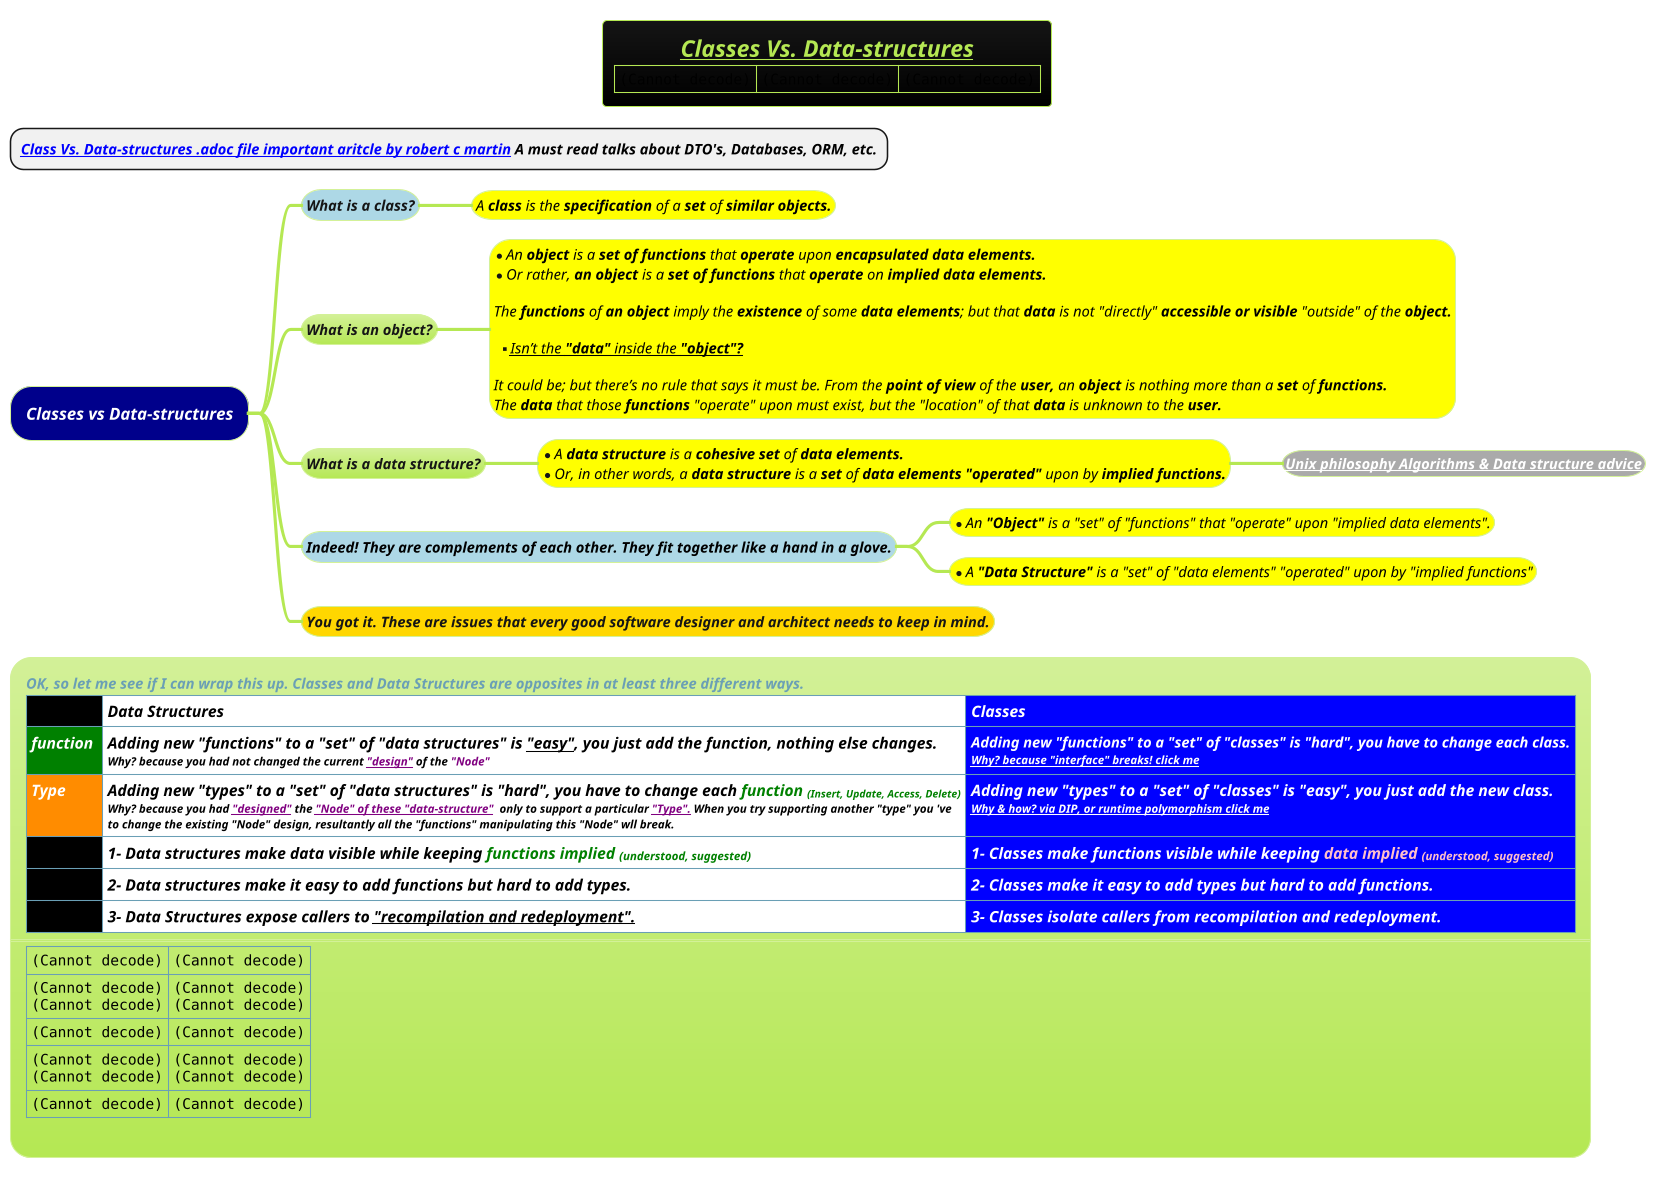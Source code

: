 @startmindmap
title =<i><b><u><size:18>Classes Vs. Data-structures \n|<img:images/img_19.png{scale=.85}>|<img:images/img_21.png{scale=.85}>|<img:images/img_23.png{scale=.84}>|

* <b><i>[[docs/books/1-books-backlog/data-structure-and-algorithm/classes-vs-data-structres.adoc Class Vs. Data-structures .adoc file important aritcle by robert c martin]] A must read talks about DTO's, Databases, ORM, etc.
!theme hacker

*[#darkblue] <i><color #white>Classes vs Data-structures
**[#lightblue] <i>What is a **class**?
***[#yellow] <i><color #black><size:14>A **class** is the **specification** of a **set** of <b>similar objects.
** <i>What is an **object**?

***[#yellow]:*<i><color #black><size:14>An **object** is a **set of functions** that **operate** upon <b>encapsulated data elements.
*<i><color #black><size:14>Or rather, **an object** is a **set of functions** that **operate** on <b>implied data elements.

<i><color #black><size:14>The **functions** of **an object** imply the **existence** of some **data elements**; but that **data** is not "directly" **accessible or visible** "outside" of the <b>object.

**<u><i><color #black><size:14>Isn’t the **"data"** inside the <b>"object"?

<i><color #black><size:14>It could be; but there’s no rule that says it must be. From the **point of view** of the **user,** an **object** is nothing more than a **set** of <b>functions.
<i><color #black><size:14>The **data** that those **functions** "operate" upon must exist, but the "location" of that **data** is unknown to the <b>user.;

** <i>What is a **data structure**?
***[#yellow]:*<i><color #black><size:14>A **data structure** is a **cohesive set** of <b>data elements.
*<i><color #black><size:14>Or, in other words, a **data structure** is a **set** of **data elements** **"operated"** upon by <b>implied functions.;
****[#a] <i><color #black><size:14><b>[[docs/books/1-books-backlog/data-structure-and-algorithm/images/img_41.png Unix philosophy Algorithms & Data structure advice]]
**[#lightblue] <i><color #black><size:14>Indeed! They are complements of each other. They fit together like a hand in a glove.
***[#yellow] *<i><color #black><size:14>An **"Object"** is a "set" of "functions" that "operate" upon "implied data elements".
***[#yellow] *<i><color #black><size:14>A **"Data Structure"** is a "set" of "data elements" "operated" upon by "implied functions"

**[#gold] <i>**You got it. These are issues that every good software designer and architect needs to keep in mind.**
*:<i><color #w><size:14>OK, so let me see if I can wrap this up. Classes and Data Structures are opposites in at least three different ways.
|<#black><color #white><i><size:15> |<#white><color #black><i><size:15>Data Structures |<#blue><color #white><i><size:15>Classes|
|<#green><color #white><i><size:15>function |<#white><color #black><i><size:15>Adding new "functions" to a "set" of "data structures" is <u>"easy"</u>, you just add the function, nothing else changes.\n<color #black><i><size:11>Why? because you had not changed the current <u><color #purple>"design"</u> of the <color #purple>"Node" |<#blue><color #white><i><size:14>Adding new "functions" to a "set" of "classes" is "hard", you have to change each class.\n<color #white><i><size:11>[[docs/3-programming-languages/Venkat-Subramaniam/images/img_170.png Why? because "interface" breaks! click me]]|
|<#darkorange><color #white><i><size:15>Type |<#white><color #black><i><size:15>Adding new "types" to a "set" of "data structures" is "hard", you have to change each <color #green>function <size:10>(Insert, Update, Access, Delete)\n<color #black><i><size:11>Why? because you had <u><color #purple>"designed"</u> the <u><color #purple>"Node" of these "data-structure"</u>  only to support a particular <u><color #purple>"Type".</u> When you try supporting another "type" you 've\n<color #black><i><size:11>to change the existing "Node" design, resultantly all the "functions" manipulating this "Node" wll break.  |<#blue><color #white><i><size:15>Adding new "types" to a "set" of "classes" is "easy", you just add the new class.\n<color #white><i><size:11>[[docs/3-programming-languages/Venkat-Subramaniam/images/img_169.png Why & how? via DIP, or runtime polymorphism click me]]|
|<#black><color #white><i><size:15> |<#white><color #black><i><size:15>1- Data structures make data visible while keeping <color #green>functions implied <size:11>(understood, suggested)|<#blue><color #white><i><size:15>1- Classes make functions visible while keeping <color #pink>data implied <size:11>(understood, suggested)|
|<#black><color #white><i><size:15> |<#white><color #black><i><size:15>2- Data structures make it easy to add functions but hard to add types.|<#blue><color #white><i><size:15>2- Classes make it easy to add types but hard to add functions.|
|<#black><color #white><i><size:15> |<#white><color #black><i><size:15>3- Data Structures expose callers to <u>"recompilation and redeployment".|<#blue><color #white><i><size:15>3- Classes isolate callers from recompilation and redeployment.|
====
|<img:images/img_41.png{scale=.73}>|<img:images/img_16.png>|
|<img:images/img_22.png{scale=1.23}>\n<img:images/img_24.png{scale=1.13}>|<img:images/img_18.png>\n<img:images/img_12.png{scale=.83}>|
|<img:images/img_11.png>|<img:images/img_17.png{scale=1.1}>|
|<img:images/img_20.png>\n<img:images/img_27.png{scale=.7}>|<img:images/img_25.png{scale=.65}>\n<img:images/img_26.png{scale=.67}>|
|<img:images/img_28.png{scale=.7}>|<img:images/img_29.png{scale=.65}>|
;

@endmindmap
